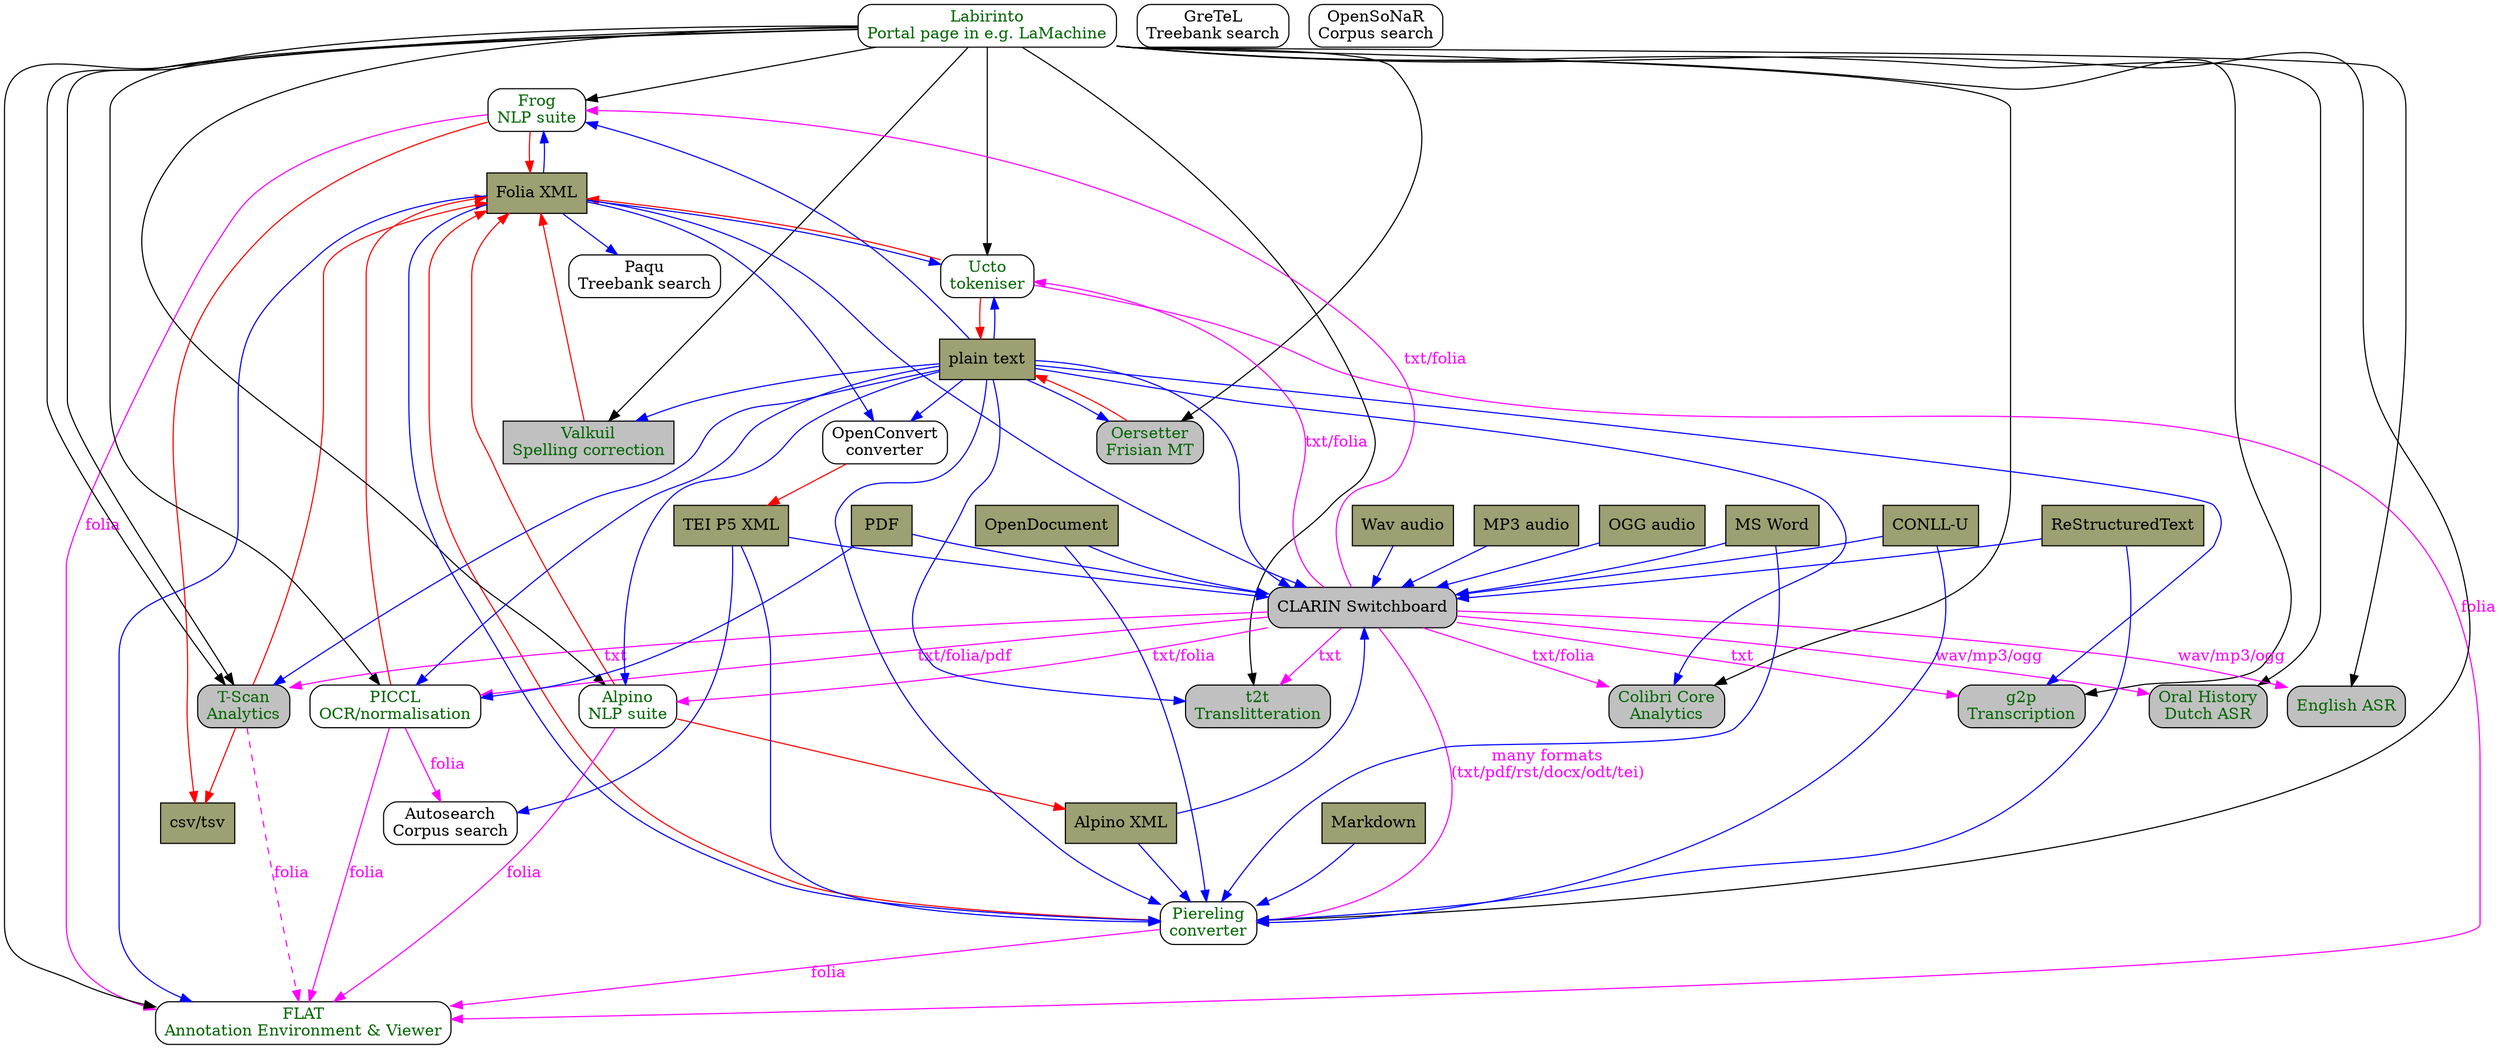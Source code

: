 digraph G {
    {
        node [ shape=box style=rounded fontcolor=black ]
        frog [ label="Frog\nNLP suite" fontcolor="#006600" ]
        ucto [ label="Ucto\ntokeniser" fontcolor="#006600" ]
        piereling [ label="Piereling\nconverter" fontcolor="#006600" ]
        openconvert [ label="OpenConvert\nconverter" ]
        piccl [ label="PICCL\nOCR/normalisation" fontcolor="#006600" ]
        flat [ label="FLAT\nAnnotation Environment & Viewer" fontcolor="#006600" ]
        valkuil [ label="Valkuil\nSpelling correction" style=filled fillcolor=grey fontcolor="#006600" ]
        tscan [ label="T-Scan\nAnalytics" style="filled,rounded" fillcolor=grey fontcolor="#006600" ]
        oersetter [ label="Oersetter\nFrisian MT" style="filled,rounded" fillcolor=grey fontcolor="#006600" ]
        colibri [ label="Colibri Core\nAnalytics" style="filled,rounded" fillcolor=grey fontcolor="#006600" ]
        labirinto [ label="Labirinto\nPortal page in e.g. LaMachine" fontcolor="#006600" ]
        switchboard [ label="CLARIN Switchboard" style="filled,rounded" fillcolor=grey ]
        autosearch [ label="Autosearch\nCorpus search" ]
        alpino [ label="Alpino\nNLP suite" fontcolor="#006600" ]
        paqu [ label="Paqu\nTreebank search" ]
        gretel [ label="GreTeL\nTreebank search" ]
        opensonar [ label="OpenSoNaR\nCorpus search" ]
        oh [ label="Oral History\nDutch ASR" style="filled,rounded" fillcolor=grey fontcolor="#006600" ]
        engasr [ label="English ASR" style="filled,rounded" fillcolor=grey fontcolor="#006600" ]
        g2p [ label="g2p\nTranscription" style="filled,rounded" fillcolor=grey fontcolor="#006600" ]
        t2t [ label="t2t\nTranslitteration" style="filled,rounded" fillcolor=grey fontcolor="#006600" ]
    }

    {
        node [ shape=box style=filled fillcolor="#9ca072" ]
        folia [ label="Folia XML" ]
        tei [ label="TEI P5 XML" ]
        alpinoxml [ label="Alpino XML" ]
        txt [ label="plain text" ]
        docx [ label="MS Word" ]
        odt [ label="OpenDocument" ]
        rst [ label="ReStructuredText" ]
        conllu [ label="CONLL-U" ]
        md [ label="Markdown" ]
        pdf [ label="PDF" ]
        csv [ label="csv/tsv" ]
        wav [ label="Wav audio" ]
        mp3 [ label="MP3 audio" ]
        ogg [ label="OGG audio" ]
    }

    folia -> switchboard [ color=blue ]
    tei -> switchboard [ color=blue ]
    txt -> switchboard [ color=blue ]
    docx -> switchboard [ color=blue ]
    odt -> switchboard [ color=blue ]
    rst -> switchboard [ color=blue ]
    pdf -> switchboard [ color=blue ]
    wav -> switchboard [ color=blue ]
    mp3 -> switchboard [ color=blue ]
    ogg -> switchboard [ color=blue ]
    conllu -> switchboard [ color=blue ]
    alpinoxml -> switchboard [ color=blue ]

    docx -> piereling [ color=blue ]
    odt -> piereling [ color=blue ]
    rst -> piereling [ color=blue ]
    md -> piereling [ color=blue ]
    conllu -> piereling [ color=blue ]
    alpinoxml -> piereling [ color=blue ]

    folia -> flat [ color=blue ]
    folia -> frog [ color=blue ]
    folia -> ucto [ color=blue ]
    folia -> piereling [ color=blue ]
    folia -> openconvert [ color=blue ]
    folia -> paqu [ color=blue ]

    tei -> piereling [ color=blue ]
    tei -> autosearch [ color=blue ]

    pdf -> piccl [ color=blue ]

    txt -> piereling [ color=blue ]
    txt -> frog [ color=blue ]
    txt -> ucto [ color=blue ]
    txt -> piccl [ color=blue ]
    txt -> oersetter [ color=blue ]
    txt -> valkuil [ color=blue ]
    txt -> colibri [ color=blue ]
    txt -> g2p [ color=blue ]
    txt -> t2t [ color=blue ]
    txt -> tscan [ color=blue ]
    txt -> alpino [ color=blue ]
    txt -> openconvert [ color=blue ]

    ucto -> txt [ color=red ]
    oersetter -> txt [ color=red ]

    alpino -> alpinoxml [ color=red ]

    frog -> csv [ color=red ]
    tscan -> csv [ color=red ]

    frog -> folia [ color=red ]
    ucto -> folia [ color=red ]
    piccl -> folia [ color=red ]
    tscan -> folia [ color=red ]
    alpino -> folia [ color=red ]

    valkuil -> folia [ color=red ]
    piereling -> folia [ color=red ]

    openconvert -> tei [ color=red ]


    switchboard -> ucto [ color=magenta label="txt/folia" labelfontsize=8 fontcolor=magenta ]
    switchboard -> frog [ color=magenta label="txt/folia" labelfontsize=8 fontcolor=magenta ]
    switchboard -> piereling [ color=magenta label="many formats\n(txt/pdf/rst/docx/odt/tei)"  labelfontsize=8 fontcolor=magenta ]
    switchboard -> piccl [ color=magenta label="txt/folia/pdf" labelfontsize=8 fontcolor=magenta ]
    switchboard -> tscan [ color=magenta label="txt" labelfontsize=8 fontcolor=magenta ]
    switchboard -> alpino [ color=magenta label="txt/folia" labelfontsize=8 fontcolor=magenta ]
    switchboard -> colibri [ color=magenta label="txt/folia" labelfontsize=8 fontcolor=magenta ]
    switchboard -> oh [ color=magenta label="wav/mp3/ogg" labelfontsize=8 fontcolor=magenta ]
    switchboard -> engasr [ color=magenta label="wav/mp3/ogg" labelfontsize=8 fontcolor=magenta ]
    switchboard -> g2p [ color=magenta label="txt" labelfontsize=8 fontcolor=magenta ]
    switchboard -> t2t [ color=magenta label="txt" labelfontsize=8 fontcolor=magenta ]


    labirinto -> ucto
    labirinto -> frog
    labirinto -> piereling
    labirinto -> piccl
    labirinto -> flat
    labirinto -> valkuil
    labirinto -> tscan
    labirinto -> oersetter
    labirinto -> tscan
    labirinto -> alpino
    labirinto -> colibri
    labirinto -> oh
    labirinto -> engasr
    labirinto -> g2p
    labirinto -> t2t

    ucto -> flat [ label="folia" color=magenta fontcolor=magenta labelfontsize=8 ]
    frog -> flat [ label="folia" color=magenta fontcolor=magenta labelfontsize=8 ]
    piereling -> flat [ label="folia" color=magenta fontcolor=magenta labelfontsize=8 ]
    alpino -> flat [ label="folia" color=magenta fontcolor=magenta labelfontsize=8 ]
    tscan -> flat [ label="folia" color=magenta fontcolor=magenta labelfontsize=8 style=dashed ]

    piccl -> flat [ color=magenta label="folia" fontcolor="magenta" ]
    piccl -> autosearch [ color=magenta label="folia" fontcolor="magenta" ]


}
